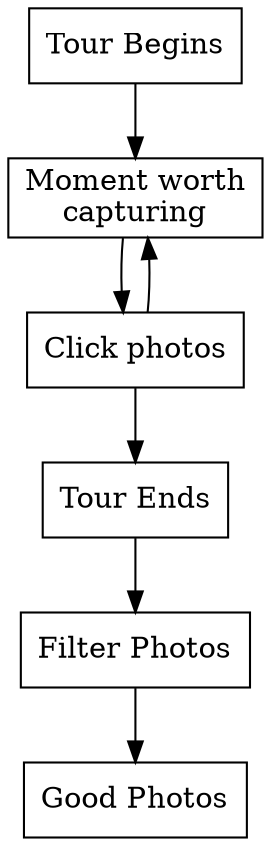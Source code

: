 digraph
{
	node[shape="rectangle"] tour_begins[label="Tour Begins"]	
							tour_ends[label="Tour Ends"]
							moment[label="Moment worth\ncapturing"]
							click[label="Click photos"]
							filter[label="Filter Photos"]
							good_photos[label="Good Photos"]

	tour_begins -> moment;
	moment -> click
	click -> moment
	click -> tour_ends
	tour_ends -> filter
	filter -> good_photos
}